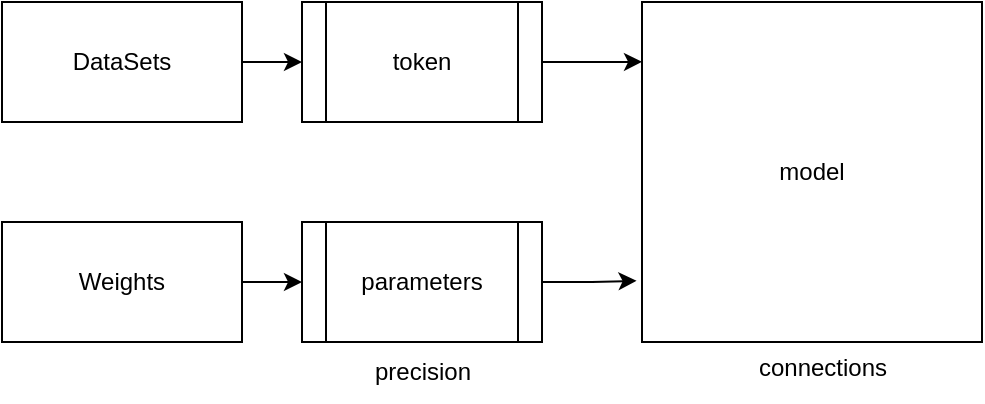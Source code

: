<mxfile version="24.6.4" type="device">
  <diagram name="第 1 页" id="PK4DK350yNcsbT0z6AJg">
    <mxGraphModel dx="687" dy="460" grid="1" gridSize="10" guides="1" tooltips="1" connect="1" arrows="1" fold="1" page="1" pageScale="1" pageWidth="827" pageHeight="1169" math="0" shadow="0">
      <root>
        <mxCell id="0" />
        <mxCell id="1" parent="0" />
        <mxCell id="m0JLSzh_XfqOd7Iuhare-6" style="edgeStyle=orthogonalEdgeStyle;rounded=0;orthogonalLoop=1;jettySize=auto;html=1;exitX=1;exitY=0.5;exitDx=0;exitDy=0;entryX=0;entryY=0.5;entryDx=0;entryDy=0;" edge="1" parent="1" source="m0JLSzh_XfqOd7Iuhare-1" target="m0JLSzh_XfqOd7Iuhare-2">
          <mxGeometry relative="1" as="geometry" />
        </mxCell>
        <mxCell id="m0JLSzh_XfqOd7Iuhare-1" value="DataSets" style="rounded=0;whiteSpace=wrap;html=1;" vertex="1" parent="1">
          <mxGeometry x="40" y="200" width="120" height="60" as="geometry" />
        </mxCell>
        <mxCell id="m0JLSzh_XfqOd7Iuhare-2" value="token" style="shape=process;whiteSpace=wrap;html=1;backgroundOutline=1;" vertex="1" parent="1">
          <mxGeometry x="190" y="200" width="120" height="60" as="geometry" />
        </mxCell>
        <mxCell id="m0JLSzh_XfqOd7Iuhare-8" style="edgeStyle=orthogonalEdgeStyle;rounded=0;orthogonalLoop=1;jettySize=auto;html=1;exitX=1;exitY=0.5;exitDx=0;exitDy=0;entryX=0;entryY=0.5;entryDx=0;entryDy=0;" edge="1" parent="1" source="m0JLSzh_XfqOd7Iuhare-3" target="m0JLSzh_XfqOd7Iuhare-4">
          <mxGeometry relative="1" as="geometry" />
        </mxCell>
        <mxCell id="m0JLSzh_XfqOd7Iuhare-3" value="Weights" style="rounded=0;whiteSpace=wrap;html=1;" vertex="1" parent="1">
          <mxGeometry x="40" y="310" width="120" height="60" as="geometry" />
        </mxCell>
        <mxCell id="m0JLSzh_XfqOd7Iuhare-4" value="parameters" style="shape=process;whiteSpace=wrap;html=1;backgroundOutline=1;" vertex="1" parent="1">
          <mxGeometry x="190" y="310" width="120" height="60" as="geometry" />
        </mxCell>
        <mxCell id="m0JLSzh_XfqOd7Iuhare-5" value="model" style="whiteSpace=wrap;html=1;aspect=fixed;" vertex="1" parent="1">
          <mxGeometry x="360" y="200" width="170" height="170" as="geometry" />
        </mxCell>
        <mxCell id="m0JLSzh_XfqOd7Iuhare-7" style="edgeStyle=orthogonalEdgeStyle;rounded=0;orthogonalLoop=1;jettySize=auto;html=1;exitX=1;exitY=0.5;exitDx=0;exitDy=0;entryX=0;entryY=0.176;entryDx=0;entryDy=0;entryPerimeter=0;" edge="1" parent="1" source="m0JLSzh_XfqOd7Iuhare-2" target="m0JLSzh_XfqOd7Iuhare-5">
          <mxGeometry relative="1" as="geometry" />
        </mxCell>
        <mxCell id="m0JLSzh_XfqOd7Iuhare-9" style="edgeStyle=orthogonalEdgeStyle;rounded=0;orthogonalLoop=1;jettySize=auto;html=1;exitX=1;exitY=0.5;exitDx=0;exitDy=0;entryX=-0.016;entryY=0.82;entryDx=0;entryDy=0;entryPerimeter=0;" edge="1" parent="1" source="m0JLSzh_XfqOd7Iuhare-4" target="m0JLSzh_XfqOd7Iuhare-5">
          <mxGeometry relative="1" as="geometry" />
        </mxCell>
        <mxCell id="m0JLSzh_XfqOd7Iuhare-10" value="precision" style="text;html=1;align=center;verticalAlign=middle;resizable=0;points=[];autosize=1;strokeColor=none;fillColor=none;" vertex="1" parent="1">
          <mxGeometry x="215" y="370" width="70" height="30" as="geometry" />
        </mxCell>
        <mxCell id="m0JLSzh_XfqOd7Iuhare-11" value="connections" style="text;html=1;align=center;verticalAlign=middle;resizable=0;points=[];autosize=1;strokeColor=none;fillColor=none;" vertex="1" parent="1">
          <mxGeometry x="405" y="368" width="90" height="30" as="geometry" />
        </mxCell>
      </root>
    </mxGraphModel>
  </diagram>
</mxfile>
